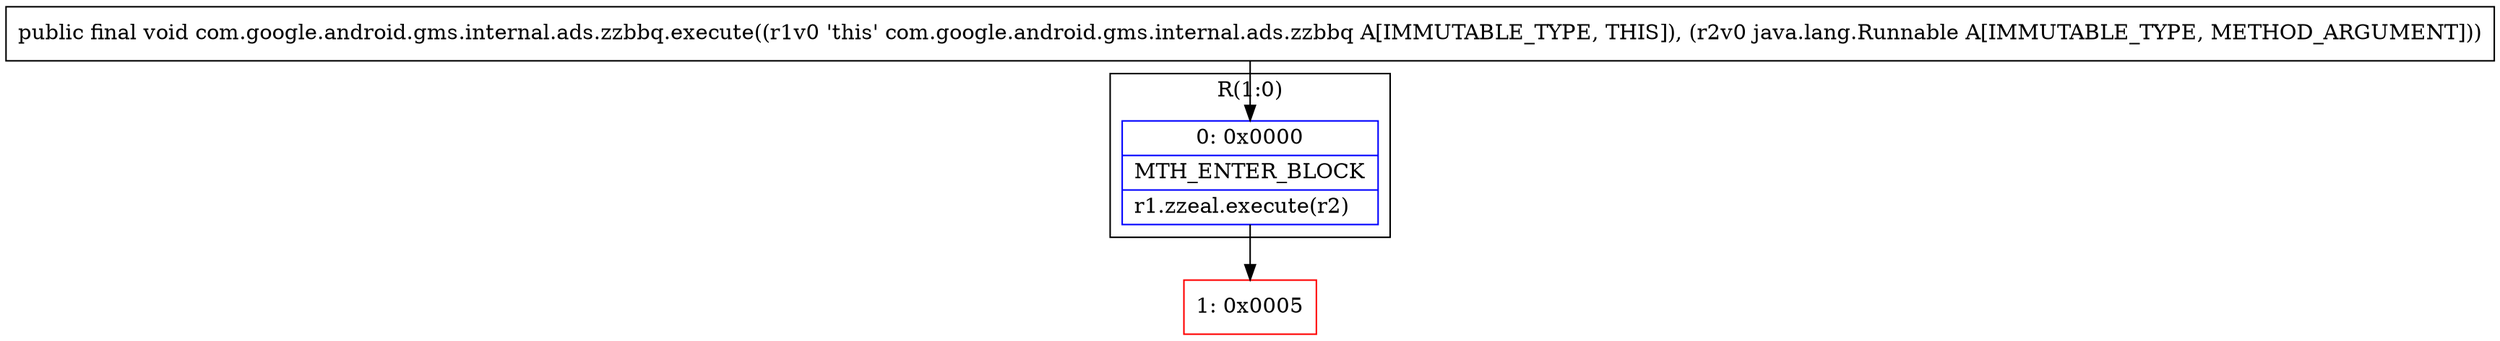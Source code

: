 digraph "CFG forcom.google.android.gms.internal.ads.zzbbq.execute(Ljava\/lang\/Runnable;)V" {
subgraph cluster_Region_502024317 {
label = "R(1:0)";
node [shape=record,color=blue];
Node_0 [shape=record,label="{0\:\ 0x0000|MTH_ENTER_BLOCK\l|r1.zzeal.execute(r2)\l}"];
}
Node_1 [shape=record,color=red,label="{1\:\ 0x0005}"];
MethodNode[shape=record,label="{public final void com.google.android.gms.internal.ads.zzbbq.execute((r1v0 'this' com.google.android.gms.internal.ads.zzbbq A[IMMUTABLE_TYPE, THIS]), (r2v0 java.lang.Runnable A[IMMUTABLE_TYPE, METHOD_ARGUMENT])) }"];
MethodNode -> Node_0;
Node_0 -> Node_1;
}

